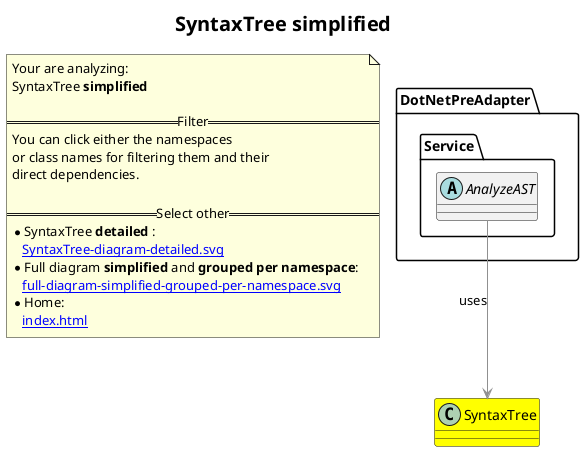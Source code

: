 @startuml
skinparam linetype ortho
title <size:20>SyntaxTree **simplified** </size>
note "Your are analyzing:\nSyntaxTree **simplified** \n\n==Filter==\nYou can click either the namespaces \nor class names for filtering them and their\ndirect dependencies.\n\n==Select other==\n* SyntaxTree **detailed** :\n   [[SyntaxTree-diagram-detailed.svg]]\n* Full diagram **simplified** and **grouped per namespace**:\n   [[full-diagram-simplified-grouped-per-namespace.svg]]\n* Home:\n   [[index.html]]" as FloatingNote
class SyntaxTree [[SyntaxTree-diagram-simplified.svg]] #yellow {
}
  abstract class DotNetPreAdapter.Service.AnalyzeAST [[DotNetPreAdapter.Service.AnalyzeAST-diagram-simplified.svg]]  {
  }
 ' *************************************** 
 ' *************************************** 
 ' *************************************** 
' Class relations extracted from namespace:
' 
' Class relations extracted from namespace:
' DotNetPreAdapter.Service
DotNetPreAdapter.Service.AnalyzeAST -[#909090]-> SyntaxTree  : uses 
@enduml